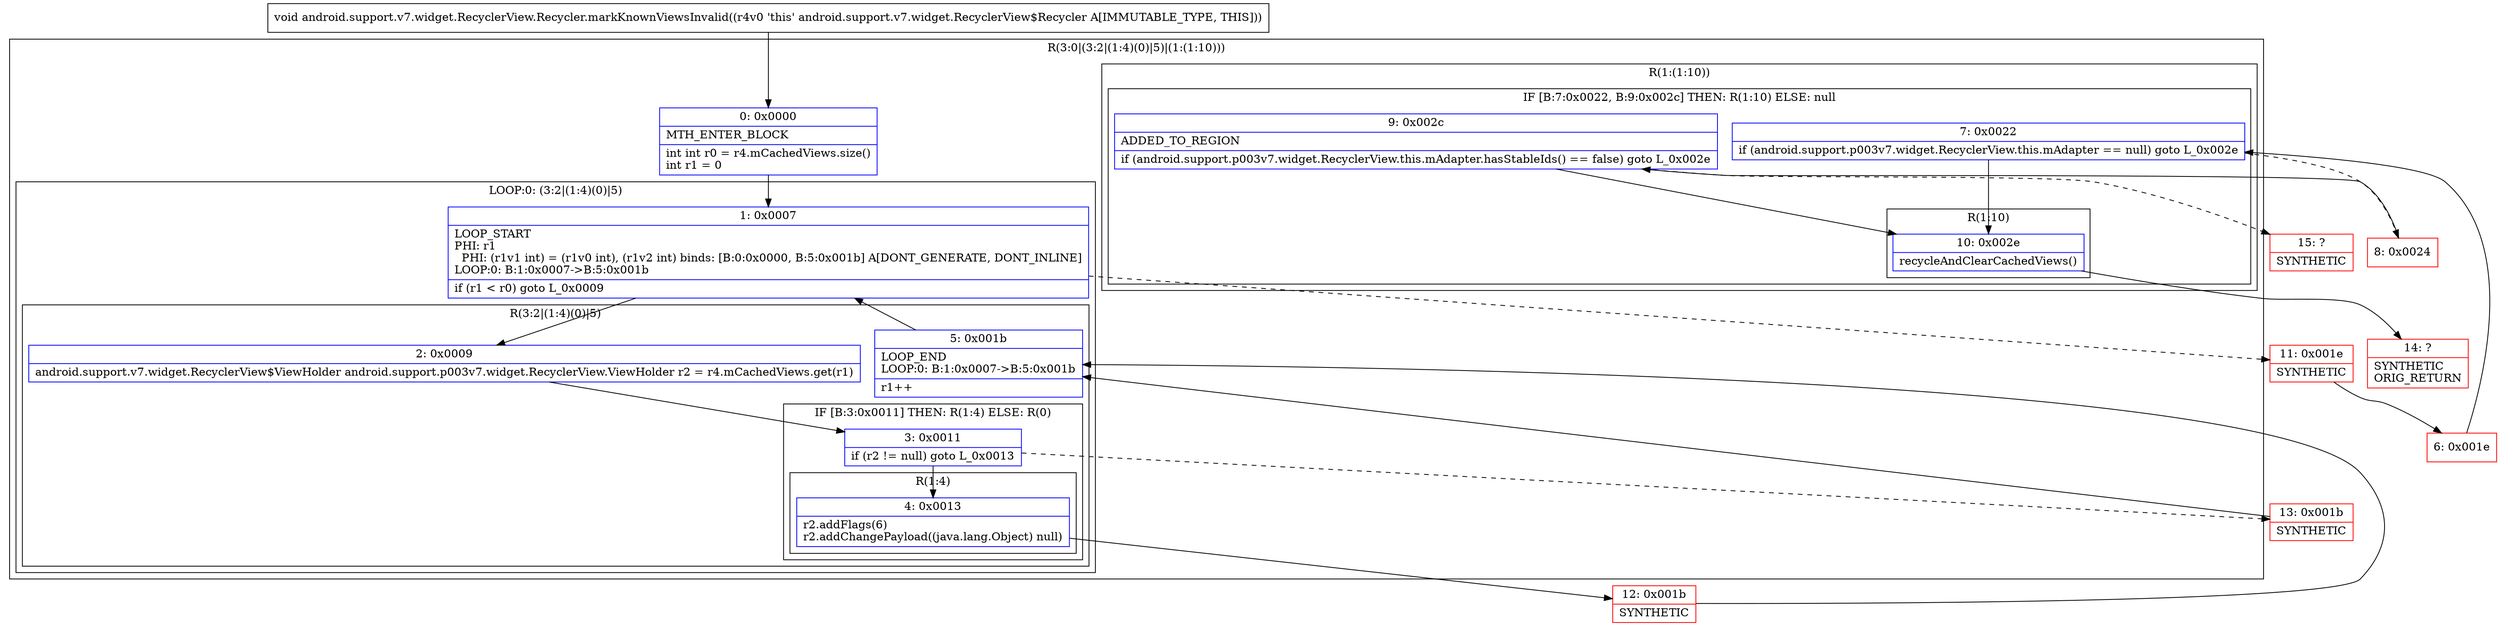 digraph "CFG forandroid.support.v7.widget.RecyclerView.Recycler.markKnownViewsInvalid()V" {
subgraph cluster_Region_352957188 {
label = "R(3:0|(3:2|(1:4)(0)|5)|(1:(1:10)))";
node [shape=record,color=blue];
Node_0 [shape=record,label="{0\:\ 0x0000|MTH_ENTER_BLOCK\l|int int r0 = r4.mCachedViews.size()\lint r1 = 0\l}"];
subgraph cluster_LoopRegion_1924099636 {
label = "LOOP:0: (3:2|(1:4)(0)|5)";
node [shape=record,color=blue];
Node_1 [shape=record,label="{1\:\ 0x0007|LOOP_START\lPHI: r1 \l  PHI: (r1v1 int) = (r1v0 int), (r1v2 int) binds: [B:0:0x0000, B:5:0x001b] A[DONT_GENERATE, DONT_INLINE]\lLOOP:0: B:1:0x0007\-\>B:5:0x001b\l|if (r1 \< r0) goto L_0x0009\l}"];
subgraph cluster_Region_1270657107 {
label = "R(3:2|(1:4)(0)|5)";
node [shape=record,color=blue];
Node_2 [shape=record,label="{2\:\ 0x0009|android.support.v7.widget.RecyclerView$ViewHolder android.support.p003v7.widget.RecyclerView.ViewHolder r2 = r4.mCachedViews.get(r1)\l}"];
subgraph cluster_IfRegion_684777340 {
label = "IF [B:3:0x0011] THEN: R(1:4) ELSE: R(0)";
node [shape=record,color=blue];
Node_3 [shape=record,label="{3\:\ 0x0011|if (r2 != null) goto L_0x0013\l}"];
subgraph cluster_Region_1889130737 {
label = "R(1:4)";
node [shape=record,color=blue];
Node_4 [shape=record,label="{4\:\ 0x0013|r2.addFlags(6)\lr2.addChangePayload((java.lang.Object) null)\l}"];
}
subgraph cluster_Region_421717667 {
label = "R(0)";
node [shape=record,color=blue];
}
}
Node_5 [shape=record,label="{5\:\ 0x001b|LOOP_END\lLOOP:0: B:1:0x0007\-\>B:5:0x001b\l|r1++\l}"];
}
}
subgraph cluster_Region_38067492 {
label = "R(1:(1:10))";
node [shape=record,color=blue];
subgraph cluster_IfRegion_1214206423 {
label = "IF [B:7:0x0022, B:9:0x002c] THEN: R(1:10) ELSE: null";
node [shape=record,color=blue];
Node_7 [shape=record,label="{7\:\ 0x0022|if (android.support.p003v7.widget.RecyclerView.this.mAdapter == null) goto L_0x002e\l}"];
Node_9 [shape=record,label="{9\:\ 0x002c|ADDED_TO_REGION\l|if (android.support.p003v7.widget.RecyclerView.this.mAdapter.hasStableIds() == false) goto L_0x002e\l}"];
subgraph cluster_Region_203470100 {
label = "R(1:10)";
node [shape=record,color=blue];
Node_10 [shape=record,label="{10\:\ 0x002e|recycleAndClearCachedViews()\l}"];
}
}
}
}
Node_6 [shape=record,color=red,label="{6\:\ 0x001e}"];
Node_8 [shape=record,color=red,label="{8\:\ 0x0024}"];
Node_11 [shape=record,color=red,label="{11\:\ 0x001e|SYNTHETIC\l}"];
Node_12 [shape=record,color=red,label="{12\:\ 0x001b|SYNTHETIC\l}"];
Node_13 [shape=record,color=red,label="{13\:\ 0x001b|SYNTHETIC\l}"];
Node_14 [shape=record,color=red,label="{14\:\ ?|SYNTHETIC\lORIG_RETURN\l}"];
Node_15 [shape=record,color=red,label="{15\:\ ?|SYNTHETIC\l}"];
MethodNode[shape=record,label="{void android.support.v7.widget.RecyclerView.Recycler.markKnownViewsInvalid((r4v0 'this' android.support.v7.widget.RecyclerView$Recycler A[IMMUTABLE_TYPE, THIS])) }"];
MethodNode -> Node_0;
Node_0 -> Node_1;
Node_1 -> Node_2;
Node_1 -> Node_11[style=dashed];
Node_2 -> Node_3;
Node_3 -> Node_4;
Node_3 -> Node_13[style=dashed];
Node_4 -> Node_12;
Node_5 -> Node_1;
Node_7 -> Node_8[style=dashed];
Node_7 -> Node_10;
Node_9 -> Node_10;
Node_9 -> Node_15[style=dashed];
Node_10 -> Node_14;
Node_6 -> Node_7;
Node_8 -> Node_9;
Node_11 -> Node_6;
Node_12 -> Node_5;
Node_13 -> Node_5;
}


